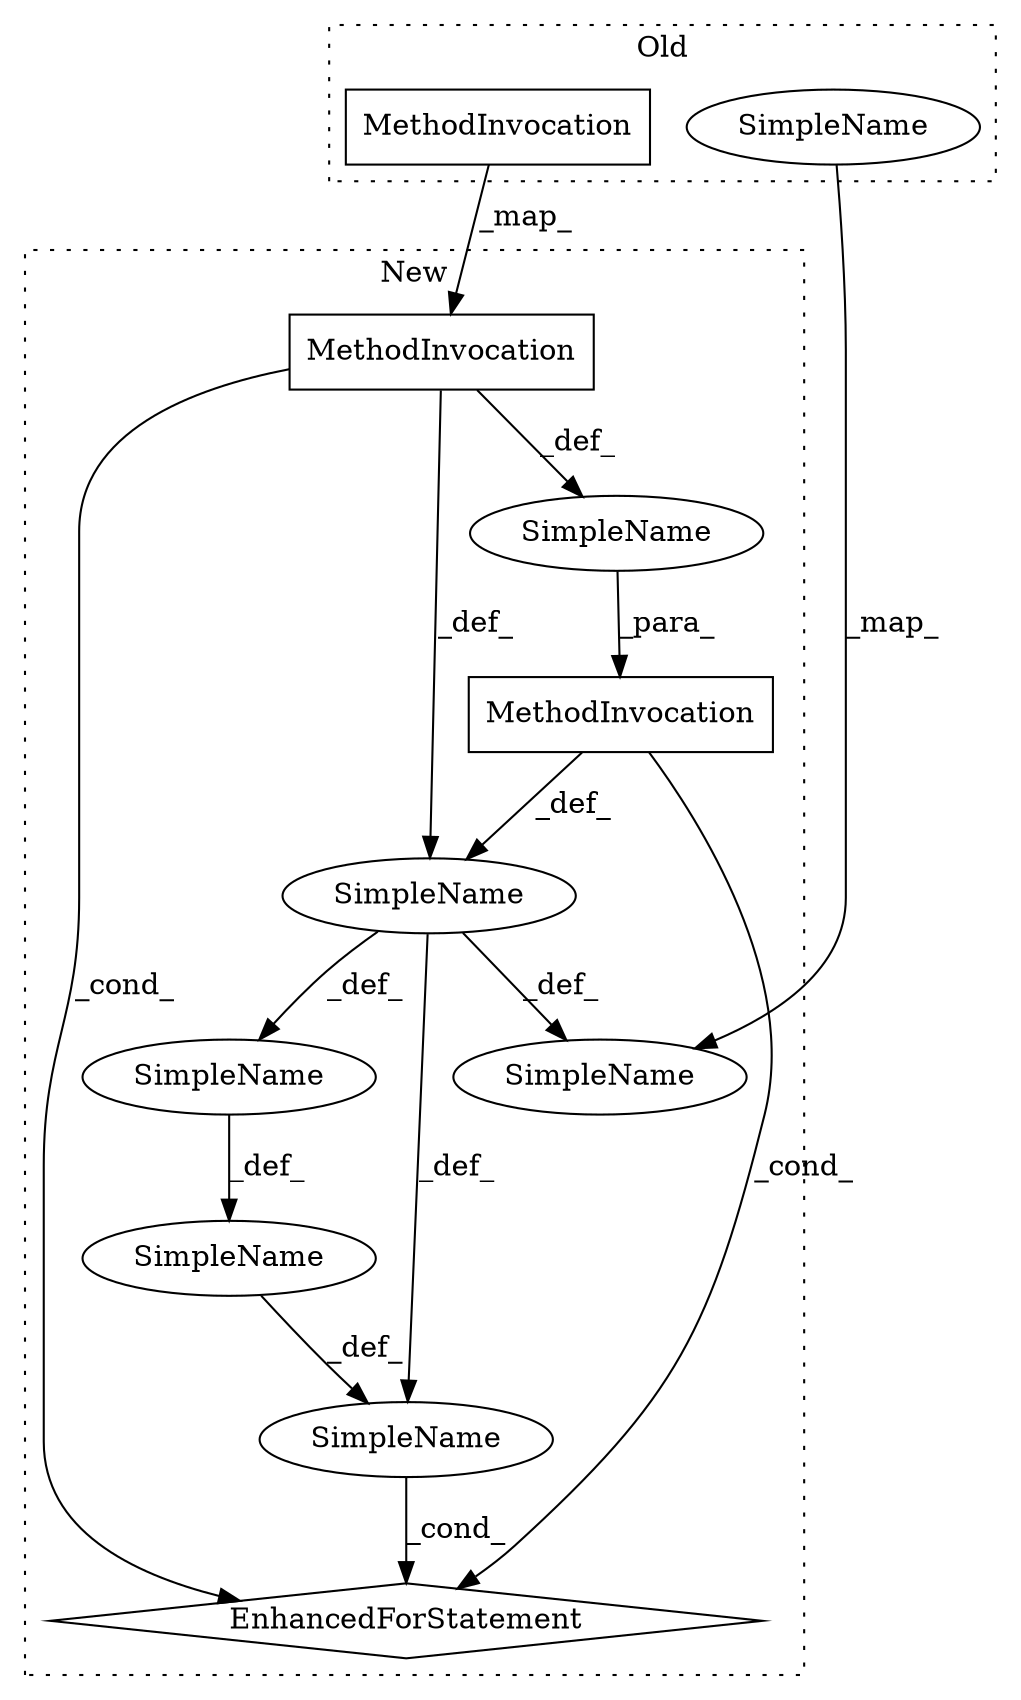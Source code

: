 digraph G {
subgraph cluster0 {
3 [label="MethodInvocation" a="32" s="4812,4836" l="10,1" shape="box"];
9 [label="SimpleName" a="42" s="4942" l="6" shape="ellipse"];
label = "Old";
style="dotted";
}
subgraph cluster1 {
1 [label="MethodInvocation" a="32" s="4832,4853" l="11,1" shape="box"];
2 [label="MethodInvocation" a="32" s="4805,4854" l="10,1" shape="box"];
4 [label="SimpleName" a="42" s="4779" l="6" shape="ellipse"];
5 [label="SimpleName" a="42" s="" l="" shape="ellipse"];
6 [label="SimpleName" a="42" s="4796" l="6" shape="ellipse"];
7 [label="SimpleName" a="42" s="" l="" shape="ellipse"];
8 [label="SimpleName" a="42" s="4909" l="6" shape="ellipse"];
10 [label="SimpleName" a="42" s="4761" l="7" shape="ellipse"];
11 [label="EnhancedForStatement" a="70" s="4700,4855" l="92,2" shape="diamond"];
label = "New";
style="dotted";
}
1 -> 7 [label="_def_"];
1 -> 5 [label="_def_"];
1 -> 11 [label="_cond_"];
2 -> 11 [label="_cond_"];
2 -> 5 [label="_def_"];
3 -> 1 [label="_map_"];
4 -> 6 [label="_def_"];
5 -> 8 [label="_def_"];
5 -> 10 [label="_def_"];
5 -> 6 [label="_def_"];
6 -> 11 [label="_cond_"];
7 -> 2 [label="_para_"];
9 -> 8 [label="_map_"];
10 -> 4 [label="_def_"];
}